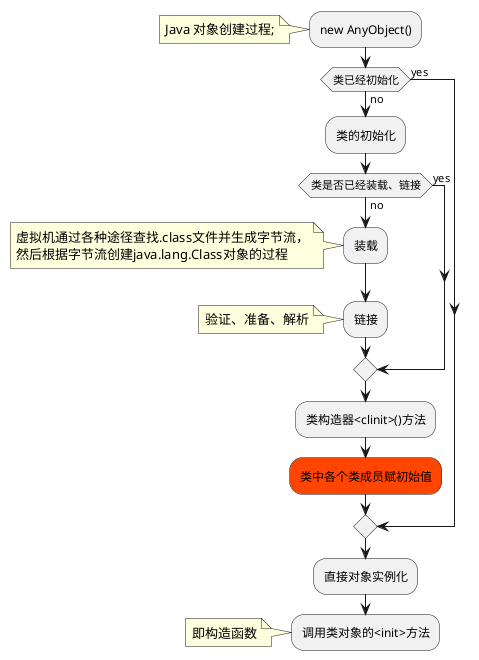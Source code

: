 @startuml
'https://plantuml.com/sequence-diagram

:new AnyObject();
note left:Java 对象创建过程;
if (类已经初始化) then (yes)
else (no)
    :类的初始化;
    if (类是否已经装载、链接) then (yes)
    else (no)
        :装载;
        note left : 虚拟机通过各种途径查找.class文件并生成字节流，\n然后根据字节流创建java.lang.Class对象的过程
        :链接;
        note left: 验证、准备、解析
    endif
    :类构造器<clinit>()方法;
    #OrangeRed:类中各个类成员赋初始值;
endif
:直接对象实例化;
:调用类对象的<init>方法;
note left: 即构造函数


@enduml